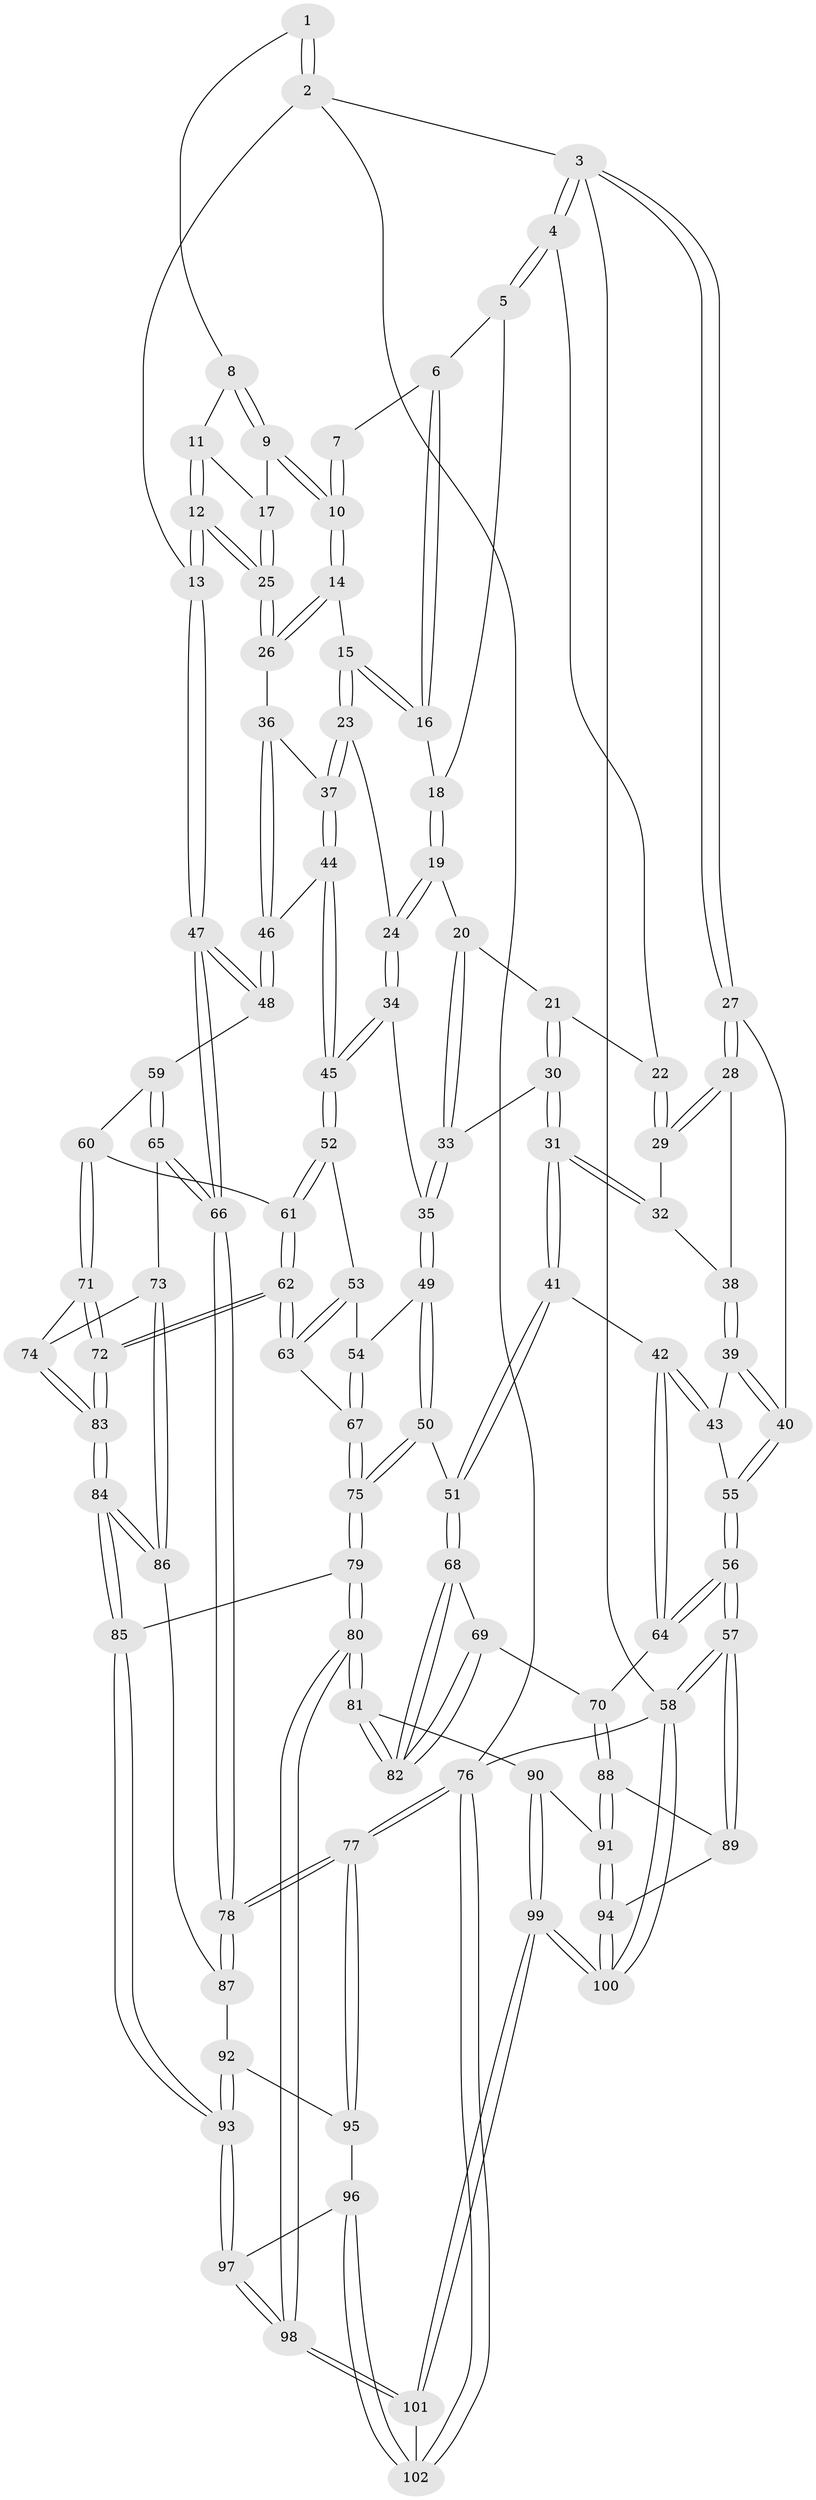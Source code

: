 // Generated by graph-tools (version 1.1) at 2025/38/02/21/25 10:38:58]
// undirected, 102 vertices, 252 edges
graph export_dot {
graph [start="1"]
  node [color=gray90,style=filled];
  1 [pos="+0.824765799091662+0"];
  2 [pos="+1+0"];
  3 [pos="+0+0"];
  4 [pos="+0.3144751753759637+0"];
  5 [pos="+0.3836998531261007+0"];
  6 [pos="+0.6763178286382986+0"];
  7 [pos="+0.7692750603941549+0"];
  8 [pos="+0.8438080423238079+0"];
  9 [pos="+0.816220149402172+0.09222371047901602"];
  10 [pos="+0.7821230324904465+0.10940178713892103"];
  11 [pos="+0.876683208911856+0.03378529278919081"];
  12 [pos="+1+0.21439736693995107"];
  13 [pos="+1+0.19747281317624193"];
  14 [pos="+0.7804954828504516+0.11154577024534534"];
  15 [pos="+0.7116731477150329+0.15282473075600486"];
  16 [pos="+0.661987148131801+0.012622394296798354"];
  17 [pos="+0.8374246485753305+0.08700536611807795"];
  18 [pos="+0.5759392717721878+0.07910616237926045"];
  19 [pos="+0.5392406190326366+0.15496834640767373"];
  20 [pos="+0.48064722637101454+0.14542024483808524"];
  21 [pos="+0.3192533682787618+0"];
  22 [pos="+0.3095927015317159+0"];
  23 [pos="+0.6940239315365413+0.20078173182638545"];
  24 [pos="+0.6447784009892514+0.22877390336411177"];
  25 [pos="+1+0.21678408984051195"];
  26 [pos="+0.9882973529920599+0.24304378298790164"];
  27 [pos="+0+0.10084917751393468"];
  28 [pos="+0+0.14299115577486363"];
  29 [pos="+0.0906707406779229+0.14481681138253433"];
  30 [pos="+0.27466736852304596+0.28861474863735265"];
  31 [pos="+0.26224085132024577+0.3023723562553438"];
  32 [pos="+0.12844108388749695+0.20524890815247168"];
  33 [pos="+0.4266156685417389+0.27854323824195426"];
  34 [pos="+0.6285858954922644+0.2805533654987867"];
  35 [pos="+0.49303554408255834+0.3419275198054613"];
  36 [pos="+0.920513868977338+0.2791641740597598"];
  37 [pos="+0.8461210955526434+0.27726052663734924"];
  38 [pos="+0.07626637504142808+0.28539073724908515"];
  39 [pos="+0.07599601144737067+0.3029765506779843"];
  40 [pos="+0+0.10699545292079171"];
  41 [pos="+0.2312845310095516+0.4028855311986946"];
  42 [pos="+0.17991107978616216+0.4294854529087854"];
  43 [pos="+0.08868790073517889+0.37205360321005326"];
  44 [pos="+0.7343664984361297+0.40814004685705374"];
  45 [pos="+0.6863497885419639+0.42286945855166713"];
  46 [pos="+0.8745271778196062+0.44760647397263315"];
  47 [pos="+1+0.3540453757654983"];
  48 [pos="+0.8822813632610009+0.47248764753187156"];
  49 [pos="+0.4677771038824101+0.48387886538110647"];
  50 [pos="+0.44137079926600337+0.5037302250558787"];
  51 [pos="+0.40861411327617797+0.5125397240001978"];
  52 [pos="+0.6763828887163937+0.45001848322525817"];
  53 [pos="+0.6603608294632848+0.4575348084419603"];
  54 [pos="+0.5776926086265054+0.487970442534291"];
  55 [pos="+0+0.3363529131278134"];
  56 [pos="+0+0.5685483748075413"];
  57 [pos="+0+0.7538877159356379"];
  58 [pos="+0+1"];
  59 [pos="+0.8823867273482783+0.49092924242943076"];
  60 [pos="+0.7647663512457404+0.5342462628311332"];
  61 [pos="+0.6943403947568795+0.4763969289998796"];
  62 [pos="+0.6733977064506332+0.638024494193479"];
  63 [pos="+0.6365070234804477+0.6325528352238363"];
  64 [pos="+0.12349703413354374+0.5382001447532525"];
  65 [pos="+0.9505682450020874+0.5999757323661592"];
  66 [pos="+1+0.5764584185948751"];
  67 [pos="+0.6180601472350837+0.6323259451529071"];
  68 [pos="+0.3981050511348301+0.5415110386382965"];
  69 [pos="+0.2539946801327574+0.6456092452552848"];
  70 [pos="+0.16597040857662398+0.6567323766820333"];
  71 [pos="+0.7688830507421023+0.5845315546038169"];
  72 [pos="+0.7098915177997392+0.6592144238898191"];
  73 [pos="+0.9411507722164949+0.6097622521444007"];
  74 [pos="+0.8640949700121684+0.6241535560364772"];
  75 [pos="+0.5586591860489907+0.666518412945914"];
  76 [pos="+1+1"];
  77 [pos="+1+1"];
  78 [pos="+1+1"];
  79 [pos="+0.5124406943238754+0.801190813030551"];
  80 [pos="+0.4600707502191848+0.8354358025184543"];
  81 [pos="+0.43253636711936533+0.8265585198664044"];
  82 [pos="+0.4069999274154518+0.7523151154174536"];
  83 [pos="+0.7440056791737872+0.746482911811199"];
  84 [pos="+0.7448319001435437+0.7717360102448045"];
  85 [pos="+0.7332393921567273+0.7964592926239159"];
  86 [pos="+0.9137661191140369+0.7442574973438517"];
  87 [pos="+0.9292764619811802+0.7659147176371086"];
  88 [pos="+0.16055650079706515+0.681703492094969"];
  89 [pos="+0.11356569154544069+0.7433557282284954"];
  90 [pos="+0.3690698057655185+0.8436064312659025"];
  91 [pos="+0.35947333335998455+0.8417101865863528"];
  92 [pos="+0.888375054985795+0.8438307965231566"];
  93 [pos="+0.7560953746957094+0.8591653849885732"];
  94 [pos="+0.14043296985501538+0.8835668885731058"];
  95 [pos="+0.9170381799181461+0.8805186974769962"];
  96 [pos="+0.7650226685035609+0.9370778397598072"];
  97 [pos="+0.7604433670341154+0.9254166288596354"];
  98 [pos="+0.5000089149693461+0.942615770234725"];
  99 [pos="+0.07732545520905496+1"];
  100 [pos="+0+1"];
  101 [pos="+0.5235153633460466+1"];
  102 [pos="+0.8465641984702182+1"];
  1 -- 2;
  1 -- 2;
  1 -- 8;
  2 -- 3;
  2 -- 13;
  2 -- 76;
  3 -- 4;
  3 -- 4;
  3 -- 27;
  3 -- 27;
  3 -- 58;
  4 -- 5;
  4 -- 5;
  4 -- 22;
  5 -- 6;
  5 -- 18;
  6 -- 7;
  6 -- 16;
  6 -- 16;
  7 -- 10;
  7 -- 10;
  8 -- 9;
  8 -- 9;
  8 -- 11;
  9 -- 10;
  9 -- 10;
  9 -- 17;
  10 -- 14;
  10 -- 14;
  11 -- 12;
  11 -- 12;
  11 -- 17;
  12 -- 13;
  12 -- 13;
  12 -- 25;
  12 -- 25;
  13 -- 47;
  13 -- 47;
  14 -- 15;
  14 -- 26;
  14 -- 26;
  15 -- 16;
  15 -- 16;
  15 -- 23;
  15 -- 23;
  16 -- 18;
  17 -- 25;
  17 -- 25;
  18 -- 19;
  18 -- 19;
  19 -- 20;
  19 -- 24;
  19 -- 24;
  20 -- 21;
  20 -- 33;
  20 -- 33;
  21 -- 22;
  21 -- 30;
  21 -- 30;
  22 -- 29;
  22 -- 29;
  23 -- 24;
  23 -- 37;
  23 -- 37;
  24 -- 34;
  24 -- 34;
  25 -- 26;
  25 -- 26;
  26 -- 36;
  27 -- 28;
  27 -- 28;
  27 -- 40;
  28 -- 29;
  28 -- 29;
  28 -- 38;
  29 -- 32;
  30 -- 31;
  30 -- 31;
  30 -- 33;
  31 -- 32;
  31 -- 32;
  31 -- 41;
  31 -- 41;
  32 -- 38;
  33 -- 35;
  33 -- 35;
  34 -- 35;
  34 -- 45;
  34 -- 45;
  35 -- 49;
  35 -- 49;
  36 -- 37;
  36 -- 46;
  36 -- 46;
  37 -- 44;
  37 -- 44;
  38 -- 39;
  38 -- 39;
  39 -- 40;
  39 -- 40;
  39 -- 43;
  40 -- 55;
  40 -- 55;
  41 -- 42;
  41 -- 51;
  41 -- 51;
  42 -- 43;
  42 -- 43;
  42 -- 64;
  42 -- 64;
  43 -- 55;
  44 -- 45;
  44 -- 45;
  44 -- 46;
  45 -- 52;
  45 -- 52;
  46 -- 48;
  46 -- 48;
  47 -- 48;
  47 -- 48;
  47 -- 66;
  47 -- 66;
  48 -- 59;
  49 -- 50;
  49 -- 50;
  49 -- 54;
  50 -- 51;
  50 -- 75;
  50 -- 75;
  51 -- 68;
  51 -- 68;
  52 -- 53;
  52 -- 61;
  52 -- 61;
  53 -- 54;
  53 -- 63;
  53 -- 63;
  54 -- 67;
  54 -- 67;
  55 -- 56;
  55 -- 56;
  56 -- 57;
  56 -- 57;
  56 -- 64;
  56 -- 64;
  57 -- 58;
  57 -- 58;
  57 -- 89;
  57 -- 89;
  58 -- 100;
  58 -- 100;
  58 -- 76;
  59 -- 60;
  59 -- 65;
  59 -- 65;
  60 -- 61;
  60 -- 71;
  60 -- 71;
  61 -- 62;
  61 -- 62;
  62 -- 63;
  62 -- 63;
  62 -- 72;
  62 -- 72;
  63 -- 67;
  64 -- 70;
  65 -- 66;
  65 -- 66;
  65 -- 73;
  66 -- 78;
  66 -- 78;
  67 -- 75;
  67 -- 75;
  68 -- 69;
  68 -- 82;
  68 -- 82;
  69 -- 70;
  69 -- 82;
  69 -- 82;
  70 -- 88;
  70 -- 88;
  71 -- 72;
  71 -- 72;
  71 -- 74;
  72 -- 83;
  72 -- 83;
  73 -- 74;
  73 -- 86;
  73 -- 86;
  74 -- 83;
  74 -- 83;
  75 -- 79;
  75 -- 79;
  76 -- 77;
  76 -- 77;
  76 -- 102;
  76 -- 102;
  77 -- 78;
  77 -- 78;
  77 -- 95;
  77 -- 95;
  78 -- 87;
  78 -- 87;
  79 -- 80;
  79 -- 80;
  79 -- 85;
  80 -- 81;
  80 -- 81;
  80 -- 98;
  80 -- 98;
  81 -- 82;
  81 -- 82;
  81 -- 90;
  83 -- 84;
  83 -- 84;
  84 -- 85;
  84 -- 85;
  84 -- 86;
  84 -- 86;
  85 -- 93;
  85 -- 93;
  86 -- 87;
  87 -- 92;
  88 -- 89;
  88 -- 91;
  88 -- 91;
  89 -- 94;
  90 -- 91;
  90 -- 99;
  90 -- 99;
  91 -- 94;
  91 -- 94;
  92 -- 93;
  92 -- 93;
  92 -- 95;
  93 -- 97;
  93 -- 97;
  94 -- 100;
  94 -- 100;
  95 -- 96;
  96 -- 97;
  96 -- 102;
  96 -- 102;
  97 -- 98;
  97 -- 98;
  98 -- 101;
  98 -- 101;
  99 -- 100;
  99 -- 100;
  99 -- 101;
  99 -- 101;
  101 -- 102;
}
